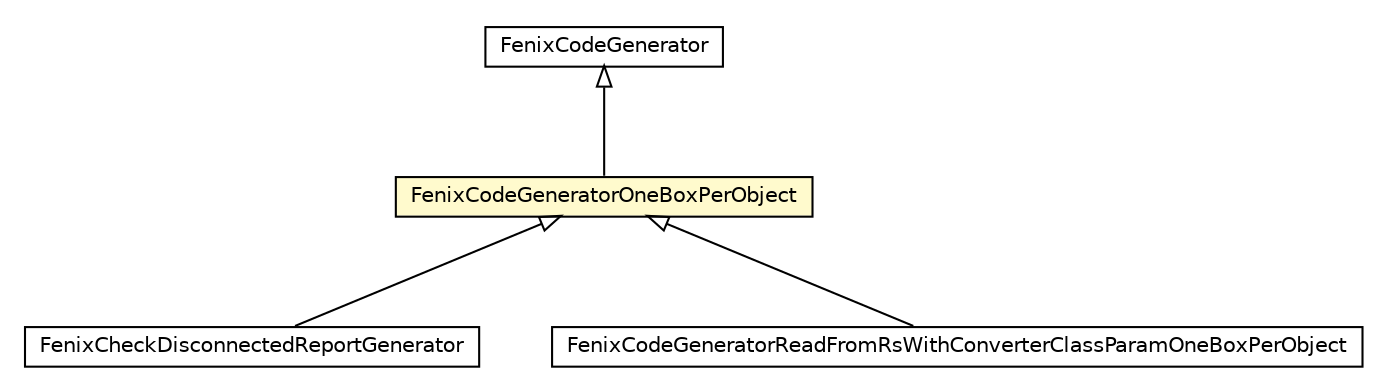#!/usr/local/bin/dot
#
# Class diagram 
# Generated by UMLGraph version 5.1 (http://www.umlgraph.org/)
#

digraph G {
	edge [fontname="Helvetica",fontsize=10,labelfontname="Helvetica",labelfontsize=10];
	node [fontname="Helvetica",fontsize=10,shape=plaintext];
	nodesep=0.25;
	ranksep=0.5;
	// pt.ist.fenixframework.pstm.dml.codeGenerator.oneBoxPerObject.FenixCheckDisconnectedReportGenerator
	c9341 [label=<<table title="pt.ist.fenixframework.pstm.dml.codeGenerator.oneBoxPerObject.FenixCheckDisconnectedReportGenerator" border="0" cellborder="1" cellspacing="0" cellpadding="2" port="p" href="./codeGenerator/oneBoxPerObject/FenixCheckDisconnectedReportGenerator.html">
		<tr><td><table border="0" cellspacing="0" cellpadding="1">
<tr><td align="center" balign="center"> FenixCheckDisconnectedReportGenerator </td></tr>
		</table></td></tr>
		</table>>, fontname="Helvetica", fontcolor="black", fontsize=10.0];
	// pt.ist.fenixframework.pstm.dml.FenixCodeGeneratorReadFromRsWithConverterClassParamOneBoxPerObject
	c9346 [label=<<table title="pt.ist.fenixframework.pstm.dml.FenixCodeGeneratorReadFromRsWithConverterClassParamOneBoxPerObject" border="0" cellborder="1" cellspacing="0" cellpadding="2" port="p" href="./FenixCodeGeneratorReadFromRsWithConverterClassParamOneBoxPerObject.html">
		<tr><td><table border="0" cellspacing="0" cellpadding="1">
<tr><td align="center" balign="center"> FenixCodeGeneratorReadFromRsWithConverterClassParamOneBoxPerObject </td></tr>
		</table></td></tr>
		</table>>, fontname="Helvetica", fontcolor="black", fontsize=10.0];
	// pt.ist.fenixframework.pstm.dml.FenixCodeGeneratorOneBoxPerObject
	c9348 [label=<<table title="pt.ist.fenixframework.pstm.dml.FenixCodeGeneratorOneBoxPerObject" border="0" cellborder="1" cellspacing="0" cellpadding="2" port="p" bgcolor="lemonChiffon" href="./FenixCodeGeneratorOneBoxPerObject.html">
		<tr><td><table border="0" cellspacing="0" cellpadding="1">
<tr><td align="center" balign="center"> FenixCodeGeneratorOneBoxPerObject </td></tr>
		</table></td></tr>
		</table>>, fontname="Helvetica", fontcolor="black", fontsize=10.0];
	// pt.ist.fenixframework.pstm.dml.FenixCodeGenerator
	c9349 [label=<<table title="pt.ist.fenixframework.pstm.dml.FenixCodeGenerator" border="0" cellborder="1" cellspacing="0" cellpadding="2" port="p" href="./FenixCodeGenerator.html">
		<tr><td><table border="0" cellspacing="0" cellpadding="1">
<tr><td align="center" balign="center"> FenixCodeGenerator </td></tr>
		</table></td></tr>
		</table>>, fontname="Helvetica", fontcolor="black", fontsize=10.0];
	//pt.ist.fenixframework.pstm.dml.codeGenerator.oneBoxPerObject.FenixCheckDisconnectedReportGenerator extends pt.ist.fenixframework.pstm.dml.FenixCodeGeneratorOneBoxPerObject
	c9348:p -> c9341:p [dir=back,arrowtail=empty];
	//pt.ist.fenixframework.pstm.dml.FenixCodeGeneratorReadFromRsWithConverterClassParamOneBoxPerObject extends pt.ist.fenixframework.pstm.dml.FenixCodeGeneratorOneBoxPerObject
	c9348:p -> c9346:p [dir=back,arrowtail=empty];
	//pt.ist.fenixframework.pstm.dml.FenixCodeGeneratorOneBoxPerObject extends pt.ist.fenixframework.pstm.dml.FenixCodeGenerator
	c9349:p -> c9348:p [dir=back,arrowtail=empty];
}

